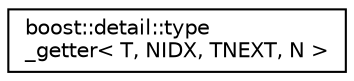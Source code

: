digraph "Graphical Class Hierarchy"
{
  edge [fontname="Helvetica",fontsize="10",labelfontname="Helvetica",labelfontsize="10"];
  node [fontname="Helvetica",fontsize="10",shape=record];
  rankdir="LR";
  Node1 [label="boost::detail::type\l_getter\< T, NIDX, TNEXT, N \>",height=0.2,width=0.4,color="black", fillcolor="white", style="filled",URL="$structboost_1_1detail_1_1type__getter.html"];
}

